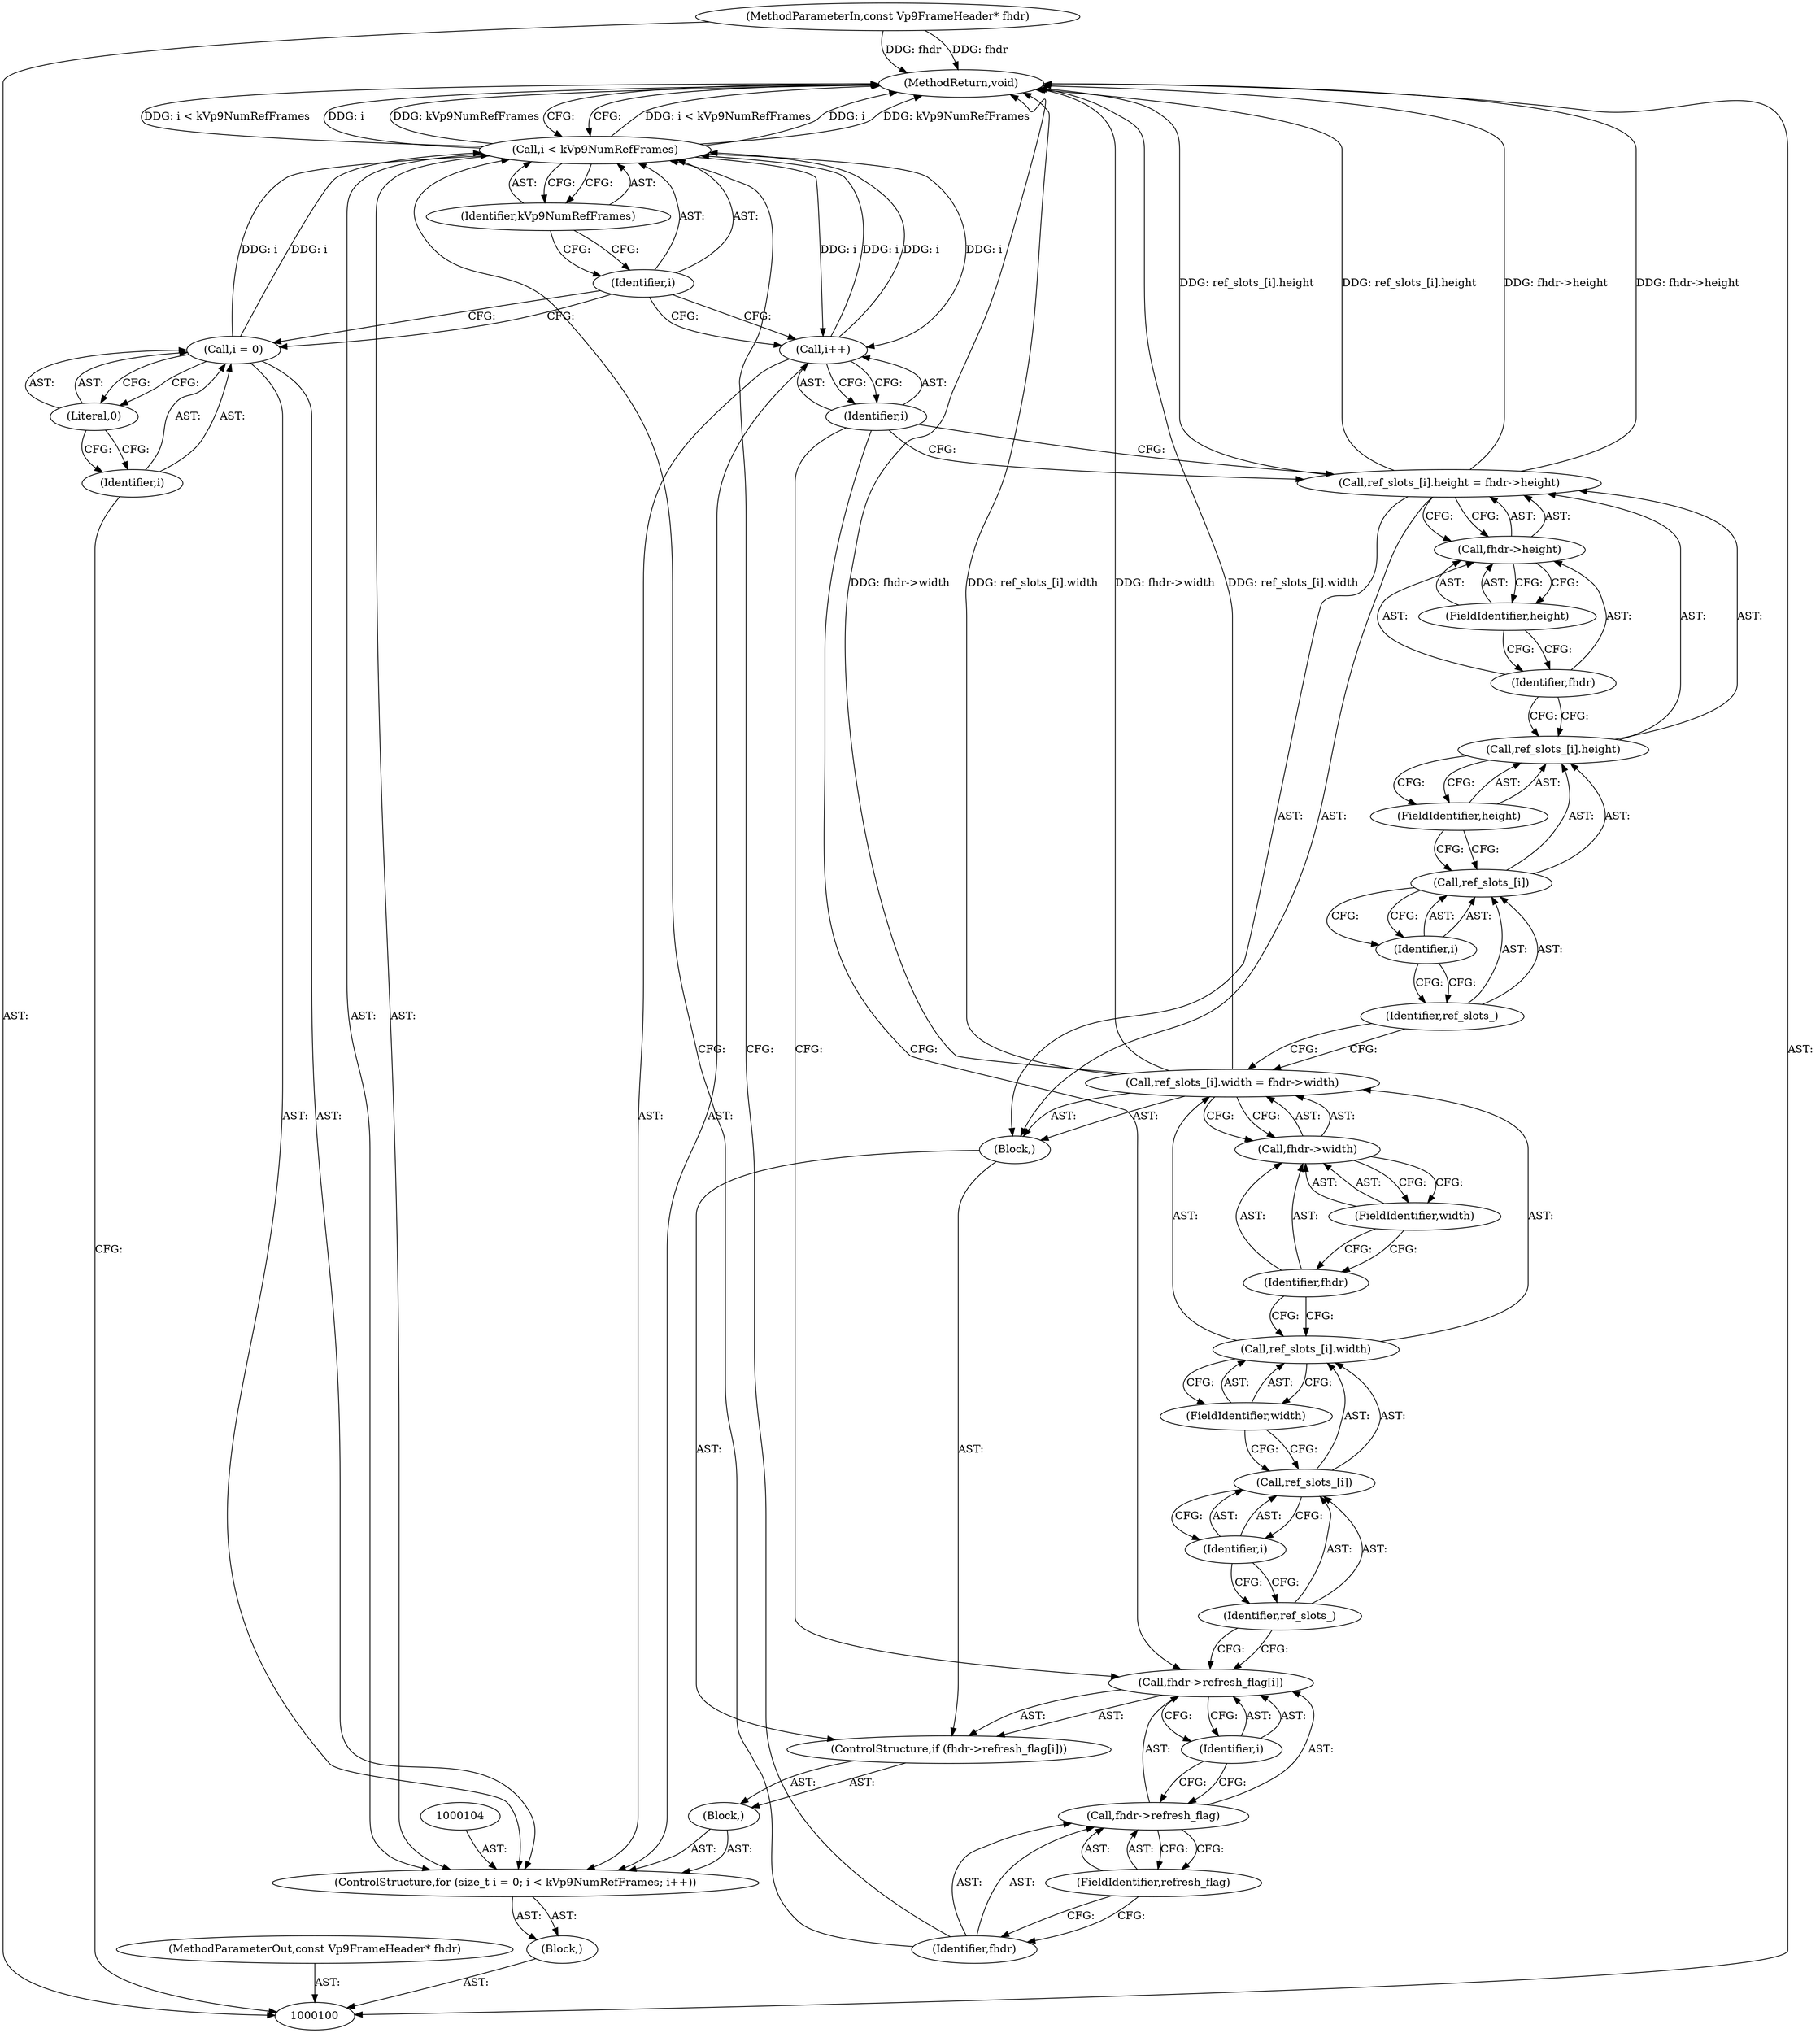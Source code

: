 digraph "0_Chrome_27c68f543e5eba779902447445dfb05ec3f5bf75_27" {
"1000139" [label="(MethodReturn,void)"];
"1000101" [label="(MethodParameterIn,const Vp9FrameHeader* fhdr)"];
"1000175" [label="(MethodParameterOut,const Vp9FrameHeader* fhdr)"];
"1000102" [label="(Block,)"];
"1000105" [label="(Call,i = 0)"];
"1000106" [label="(Identifier,i)"];
"1000107" [label="(Literal,0)"];
"1000108" [label="(Call,i < kVp9NumRefFrames)"];
"1000109" [label="(Identifier,i)"];
"1000110" [label="(Identifier,kVp9NumRefFrames)"];
"1000103" [label="(ControlStructure,for (size_t i = 0; i < kVp9NumRefFrames; i++))"];
"1000111" [label="(Call,i++)"];
"1000112" [label="(Identifier,i)"];
"1000113" [label="(Block,)"];
"1000118" [label="(FieldIdentifier,refresh_flag)"];
"1000119" [label="(Identifier,i)"];
"1000120" [label="(Block,)"];
"1000114" [label="(ControlStructure,if (fhdr->refresh_flag[i]))"];
"1000115" [label="(Call,fhdr->refresh_flag[i])"];
"1000116" [label="(Call,fhdr->refresh_flag)"];
"1000117" [label="(Identifier,fhdr)"];
"1000125" [label="(Identifier,i)"];
"1000126" [label="(FieldIdentifier,width)"];
"1000127" [label="(Call,fhdr->width)"];
"1000128" [label="(Identifier,fhdr)"];
"1000129" [label="(FieldIdentifier,width)"];
"1000121" [label="(Call,ref_slots_[i].width = fhdr->width)"];
"1000122" [label="(Call,ref_slots_[i].width)"];
"1000123" [label="(Call,ref_slots_[i])"];
"1000124" [label="(Identifier,ref_slots_)"];
"1000134" [label="(Identifier,i)"];
"1000135" [label="(FieldIdentifier,height)"];
"1000136" [label="(Call,fhdr->height)"];
"1000137" [label="(Identifier,fhdr)"];
"1000138" [label="(FieldIdentifier,height)"];
"1000130" [label="(Call,ref_slots_[i].height = fhdr->height)"];
"1000131" [label="(Call,ref_slots_[i].height)"];
"1000132" [label="(Call,ref_slots_[i])"];
"1000133" [label="(Identifier,ref_slots_)"];
"1000139" -> "1000100"  [label="AST: "];
"1000139" -> "1000108"  [label="CFG: "];
"1000108" -> "1000139"  [label="DDG: i < kVp9NumRefFrames"];
"1000108" -> "1000139"  [label="DDG: i"];
"1000108" -> "1000139"  [label="DDG: kVp9NumRefFrames"];
"1000121" -> "1000139"  [label="DDG: fhdr->width"];
"1000121" -> "1000139"  [label="DDG: ref_slots_[i].width"];
"1000130" -> "1000139"  [label="DDG: ref_slots_[i].height"];
"1000130" -> "1000139"  [label="DDG: fhdr->height"];
"1000101" -> "1000139"  [label="DDG: fhdr"];
"1000101" -> "1000100"  [label="AST: "];
"1000101" -> "1000139"  [label="DDG: fhdr"];
"1000175" -> "1000100"  [label="AST: "];
"1000102" -> "1000100"  [label="AST: "];
"1000103" -> "1000102"  [label="AST: "];
"1000105" -> "1000103"  [label="AST: "];
"1000105" -> "1000107"  [label="CFG: "];
"1000106" -> "1000105"  [label="AST: "];
"1000107" -> "1000105"  [label="AST: "];
"1000109" -> "1000105"  [label="CFG: "];
"1000105" -> "1000108"  [label="DDG: i"];
"1000106" -> "1000105"  [label="AST: "];
"1000106" -> "1000100"  [label="CFG: "];
"1000107" -> "1000106"  [label="CFG: "];
"1000107" -> "1000105"  [label="AST: "];
"1000107" -> "1000106"  [label="CFG: "];
"1000105" -> "1000107"  [label="CFG: "];
"1000108" -> "1000103"  [label="AST: "];
"1000108" -> "1000110"  [label="CFG: "];
"1000109" -> "1000108"  [label="AST: "];
"1000110" -> "1000108"  [label="AST: "];
"1000117" -> "1000108"  [label="CFG: "];
"1000139" -> "1000108"  [label="CFG: "];
"1000108" -> "1000139"  [label="DDG: i < kVp9NumRefFrames"];
"1000108" -> "1000139"  [label="DDG: i"];
"1000108" -> "1000139"  [label="DDG: kVp9NumRefFrames"];
"1000111" -> "1000108"  [label="DDG: i"];
"1000105" -> "1000108"  [label="DDG: i"];
"1000108" -> "1000111"  [label="DDG: i"];
"1000109" -> "1000108"  [label="AST: "];
"1000109" -> "1000105"  [label="CFG: "];
"1000109" -> "1000111"  [label="CFG: "];
"1000110" -> "1000109"  [label="CFG: "];
"1000110" -> "1000108"  [label="AST: "];
"1000110" -> "1000109"  [label="CFG: "];
"1000108" -> "1000110"  [label="CFG: "];
"1000103" -> "1000102"  [label="AST: "];
"1000104" -> "1000103"  [label="AST: "];
"1000105" -> "1000103"  [label="AST: "];
"1000108" -> "1000103"  [label="AST: "];
"1000111" -> "1000103"  [label="AST: "];
"1000113" -> "1000103"  [label="AST: "];
"1000111" -> "1000103"  [label="AST: "];
"1000111" -> "1000112"  [label="CFG: "];
"1000112" -> "1000111"  [label="AST: "];
"1000109" -> "1000111"  [label="CFG: "];
"1000111" -> "1000108"  [label="DDG: i"];
"1000108" -> "1000111"  [label="DDG: i"];
"1000112" -> "1000111"  [label="AST: "];
"1000112" -> "1000130"  [label="CFG: "];
"1000112" -> "1000115"  [label="CFG: "];
"1000111" -> "1000112"  [label="CFG: "];
"1000113" -> "1000103"  [label="AST: "];
"1000114" -> "1000113"  [label="AST: "];
"1000118" -> "1000116"  [label="AST: "];
"1000118" -> "1000117"  [label="CFG: "];
"1000116" -> "1000118"  [label="CFG: "];
"1000119" -> "1000115"  [label="AST: "];
"1000119" -> "1000116"  [label="CFG: "];
"1000115" -> "1000119"  [label="CFG: "];
"1000120" -> "1000114"  [label="AST: "];
"1000121" -> "1000120"  [label="AST: "];
"1000130" -> "1000120"  [label="AST: "];
"1000114" -> "1000113"  [label="AST: "];
"1000115" -> "1000114"  [label="AST: "];
"1000120" -> "1000114"  [label="AST: "];
"1000115" -> "1000114"  [label="AST: "];
"1000115" -> "1000119"  [label="CFG: "];
"1000116" -> "1000115"  [label="AST: "];
"1000119" -> "1000115"  [label="AST: "];
"1000124" -> "1000115"  [label="CFG: "];
"1000112" -> "1000115"  [label="CFG: "];
"1000116" -> "1000115"  [label="AST: "];
"1000116" -> "1000118"  [label="CFG: "];
"1000117" -> "1000116"  [label="AST: "];
"1000118" -> "1000116"  [label="AST: "];
"1000119" -> "1000116"  [label="CFG: "];
"1000117" -> "1000116"  [label="AST: "];
"1000117" -> "1000108"  [label="CFG: "];
"1000118" -> "1000117"  [label="CFG: "];
"1000125" -> "1000123"  [label="AST: "];
"1000125" -> "1000124"  [label="CFG: "];
"1000123" -> "1000125"  [label="CFG: "];
"1000126" -> "1000122"  [label="AST: "];
"1000126" -> "1000123"  [label="CFG: "];
"1000122" -> "1000126"  [label="CFG: "];
"1000127" -> "1000121"  [label="AST: "];
"1000127" -> "1000129"  [label="CFG: "];
"1000128" -> "1000127"  [label="AST: "];
"1000129" -> "1000127"  [label="AST: "];
"1000121" -> "1000127"  [label="CFG: "];
"1000128" -> "1000127"  [label="AST: "];
"1000128" -> "1000122"  [label="CFG: "];
"1000129" -> "1000128"  [label="CFG: "];
"1000129" -> "1000127"  [label="AST: "];
"1000129" -> "1000128"  [label="CFG: "];
"1000127" -> "1000129"  [label="CFG: "];
"1000121" -> "1000120"  [label="AST: "];
"1000121" -> "1000127"  [label="CFG: "];
"1000122" -> "1000121"  [label="AST: "];
"1000127" -> "1000121"  [label="AST: "];
"1000133" -> "1000121"  [label="CFG: "];
"1000121" -> "1000139"  [label="DDG: fhdr->width"];
"1000121" -> "1000139"  [label="DDG: ref_slots_[i].width"];
"1000122" -> "1000121"  [label="AST: "];
"1000122" -> "1000126"  [label="CFG: "];
"1000123" -> "1000122"  [label="AST: "];
"1000126" -> "1000122"  [label="AST: "];
"1000128" -> "1000122"  [label="CFG: "];
"1000123" -> "1000122"  [label="AST: "];
"1000123" -> "1000125"  [label="CFG: "];
"1000124" -> "1000123"  [label="AST: "];
"1000125" -> "1000123"  [label="AST: "];
"1000126" -> "1000123"  [label="CFG: "];
"1000124" -> "1000123"  [label="AST: "];
"1000124" -> "1000115"  [label="CFG: "];
"1000125" -> "1000124"  [label="CFG: "];
"1000134" -> "1000132"  [label="AST: "];
"1000134" -> "1000133"  [label="CFG: "];
"1000132" -> "1000134"  [label="CFG: "];
"1000135" -> "1000131"  [label="AST: "];
"1000135" -> "1000132"  [label="CFG: "];
"1000131" -> "1000135"  [label="CFG: "];
"1000136" -> "1000130"  [label="AST: "];
"1000136" -> "1000138"  [label="CFG: "];
"1000137" -> "1000136"  [label="AST: "];
"1000138" -> "1000136"  [label="AST: "];
"1000130" -> "1000136"  [label="CFG: "];
"1000137" -> "1000136"  [label="AST: "];
"1000137" -> "1000131"  [label="CFG: "];
"1000138" -> "1000137"  [label="CFG: "];
"1000138" -> "1000136"  [label="AST: "];
"1000138" -> "1000137"  [label="CFG: "];
"1000136" -> "1000138"  [label="CFG: "];
"1000130" -> "1000120"  [label="AST: "];
"1000130" -> "1000136"  [label="CFG: "];
"1000131" -> "1000130"  [label="AST: "];
"1000136" -> "1000130"  [label="AST: "];
"1000112" -> "1000130"  [label="CFG: "];
"1000130" -> "1000139"  [label="DDG: ref_slots_[i].height"];
"1000130" -> "1000139"  [label="DDG: fhdr->height"];
"1000131" -> "1000130"  [label="AST: "];
"1000131" -> "1000135"  [label="CFG: "];
"1000132" -> "1000131"  [label="AST: "];
"1000135" -> "1000131"  [label="AST: "];
"1000137" -> "1000131"  [label="CFG: "];
"1000132" -> "1000131"  [label="AST: "];
"1000132" -> "1000134"  [label="CFG: "];
"1000133" -> "1000132"  [label="AST: "];
"1000134" -> "1000132"  [label="AST: "];
"1000135" -> "1000132"  [label="CFG: "];
"1000133" -> "1000132"  [label="AST: "];
"1000133" -> "1000121"  [label="CFG: "];
"1000134" -> "1000133"  [label="CFG: "];
}
